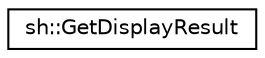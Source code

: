 digraph "Graphical Class Hierarchy"
{
 // LATEX_PDF_SIZE
  edge [fontname="Helvetica",fontsize="10",labelfontname="Helvetica",labelfontsize="10"];
  node [fontname="Helvetica",fontsize="10",shape=record];
  rankdir="LR";
  Node0 [label="sh::GetDisplayResult",height=0.2,width=0.4,color="black", fillcolor="white", style="filled",URL="$structsh_1_1_get_display_result.html",tooltip="Result type get_display returns."];
}

